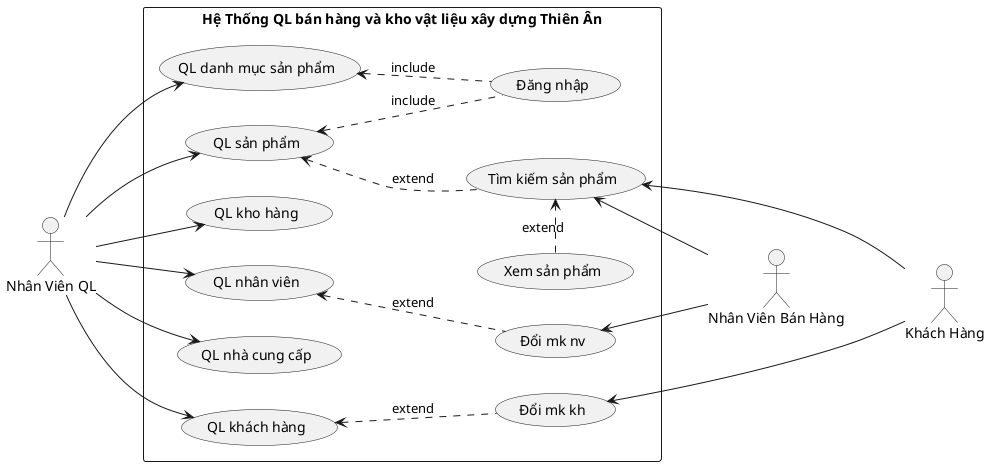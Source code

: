 @startuml UC-Diagram

left to right direction
skinparam shadowing false
skinparam note {
BorderColor #black
BackgroundColor #white
FontColor black
}

actor "Khách Hàng" as KH
actor "Nhân Viên QL" as NVQL
actor "Nhân Viên Bán Hàng" as NVBH




rectangle "Hệ Thống QL bán hàng và kho vật liệu xây dựng Thiên Ân" {

(QL sản phẩm) as QLSP

(QL danh mục sản phẩm) as QLDMSP

(QL kho hàng) as QLKH

(QL nhân viên) as QLNV
(Đổi mk nv) as DMKNV

(QL nhà cung cấp) as QLNCC

(QL khách hàng) as QLKHNV
(Đổi mk kh) as DMKKH


QLSP <.. (Đăng nhập): include
QLDMSP <.. (Đăng nhập): include

NVQL --> QLSP
QLSP <.. (Tìm kiếm sản phẩm): extend
 (Xem sản phẩm) .> (Tìm kiếm sản phẩm): extend
(Tìm kiếm sản phẩm) <-  NVBH
(Tìm kiếm sản phẩm) <---  KH

NVQL --> QLDMSP
NVQL --> QLKH

NVQL --> QLNV

DMKNV <-- NVBH
QLNV <.. DMKNV: extend

NVQL --> QLNCC
NVQL --> QLKHNV

QLKHNV <.. DMKKH: extend

DMKKH <-- KH

}

@enduml
